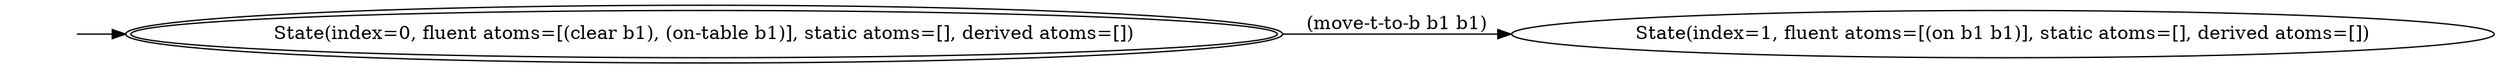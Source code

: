 digraph {
rankdir="LR"
s0[peripheries=2,label="State(index=0, fluent atoms=[(clear b1), (on-table b1)], static atoms=[], derived atoms=[])"]
s1[label="State(index=1, fluent atoms=[(on b1 b1)], static atoms=[], derived atoms=[])"]
Dangling [ label = "", style = invis ]
{ rank = same; Dangling }
Dangling -> s0
{ rank = same; s1}
{ rank = same; s0}
s0->s1 [label="(move-t-to-b b1 b1)"]
}
